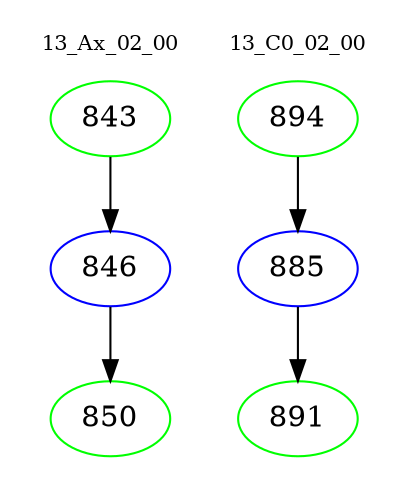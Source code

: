 digraph{
subgraph cluster_0 {
color = white
label = "13_Ax_02_00";
fontsize=10;
T0_843 [label="843", color="green"]
T0_843 -> T0_846 [color="black"]
T0_846 [label="846", color="blue"]
T0_846 -> T0_850 [color="black"]
T0_850 [label="850", color="green"]
}
subgraph cluster_1 {
color = white
label = "13_C0_02_00";
fontsize=10;
T1_894 [label="894", color="green"]
T1_894 -> T1_885 [color="black"]
T1_885 [label="885", color="blue"]
T1_885 -> T1_891 [color="black"]
T1_891 [label="891", color="green"]
}
}
